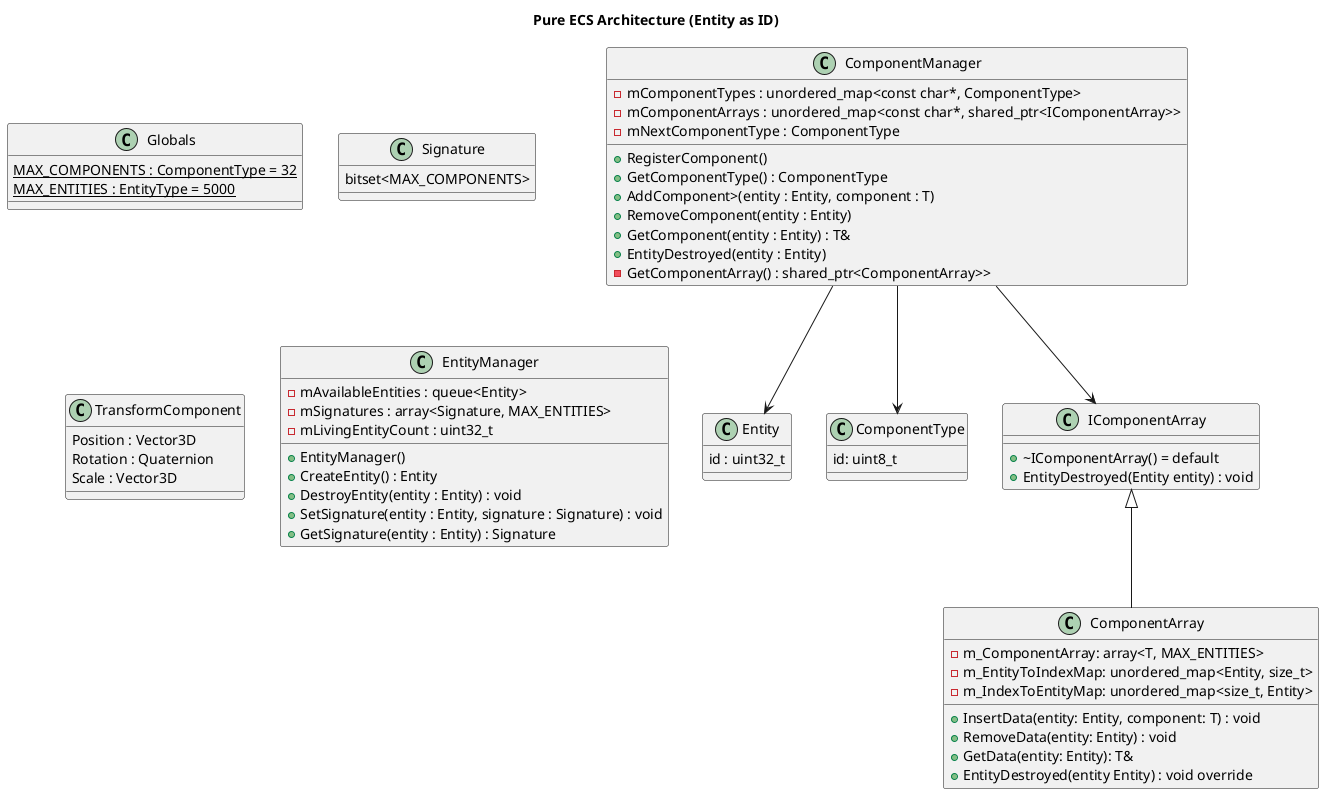 @startuml
title Pure ECS Architecture (Entity as ID)
class Globals {
  {static} MAX_COMPONENTS : ComponentType = 32
  {static} MAX_ENTITIES : EntityType = 5000
}


' Signature type: way to track which components an entity has
class Signature {
  bitset<MAX_COMPONENTS>
}

' Entity is just an id
class Entity {
    id : uint32_t
}

' Components
class ComponentType{
    id: uint8_t
}
class TransformComponent {
    Position : Vector3D
    Rotation : Quaternion
    Scale : Vector3D
}

'Entity manager is responsible for distributing entity ids and keeping a record of which are in use and what is not in use as well as registering what components they have
class EntityManager {
  - mAvailableEntities : queue<Entity>
  - mSignatures : array<Signature, MAX_ENTITIES>
  - mLivingEntityCount : uint32_t

  + EntityManager()
  + CreateEntity() : Entity
  + DestroyEntity(entity : Entity) : void
  + SetSignature(entity : Entity, signature : Signature) : void
  + GetSignature(entity : Entity) : Signature
}

'IComponentArray is needed to component manager can tell a generic component array that an entity has been destroyed
class  IComponentArray{
    +~IComponentArray() = default
    +EntityDestroyed(Entity entity) : void
}
'A component array will be associated with each component
class ComponentArray {
    +InsertData(entity: Entity, component: T) : void
    +RemoveData(entity: Entity) : void
    +GetData(entity: Entity): T&
    +EntityDestroyed(entity Entity) : void override
    -m_ComponentArray: array<T, MAX_ENTITIES>
    -m_EntityToIndexMap: unordered_map<Entity, size_t>
    -m_IndexToEntityMap: unordered_map<size_t, Entity> 
}

'Component Manager - talks to different component arrays when a component needs to be added or removed
class ComponentManager {
  - mComponentTypes : unordered_map<const char*, ComponentType>
  - mComponentArrays : unordered_map<const char*, shared_ptr<IComponentArray>>
  - mNextComponentType : ComponentType

  + RegisterComponent()
  + GetComponentType() : ComponentType
  + AddComponent>(entity : Entity, component : T)
  + RemoveComponent(entity : Entity)
  + GetComponent(entity : Entity) : T&
  + EntityDestroyed(entity : Entity)
  - GetComponentArray() : shared_ptr<ComponentArray>>
}

'Component Array relationships
IComponentArray <|-- ComponentArray

'Component Manager relationshiops
ComponentManager --> ComponentType
ComponentManager --> IComponentArray
ComponentManager --> Entity

@enduml
